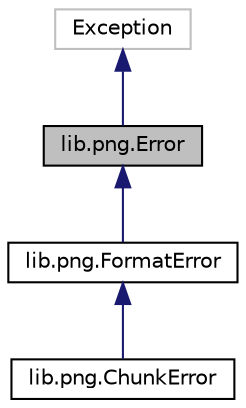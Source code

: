 digraph "lib.png.Error"
{
  edge [fontname="Helvetica",fontsize="10",labelfontname="Helvetica",labelfontsize="10"];
  node [fontname="Helvetica",fontsize="10",shape=record];
  Node0 [label="lib.png.Error",height=0.2,width=0.4,color="black", fillcolor="grey75", style="filled", fontcolor="black"];
  Node1 -> Node0 [dir="back",color="midnightblue",fontsize="10",style="solid",fontname="Helvetica"];
  Node1 [label="Exception",height=0.2,width=0.4,color="grey75", fillcolor="white", style="filled"];
  Node0 -> Node2 [dir="back",color="midnightblue",fontsize="10",style="solid",fontname="Helvetica"];
  Node2 [label="lib.png.FormatError",height=0.2,width=0.4,color="black", fillcolor="white", style="filled",URL="$classlib_1_1png_1_1_format_error.html"];
  Node2 -> Node3 [dir="back",color="midnightblue",fontsize="10",style="solid",fontname="Helvetica"];
  Node3 [label="lib.png.ChunkError",height=0.2,width=0.4,color="black", fillcolor="white", style="filled",URL="$classlib_1_1png_1_1_chunk_error.html"];
}
